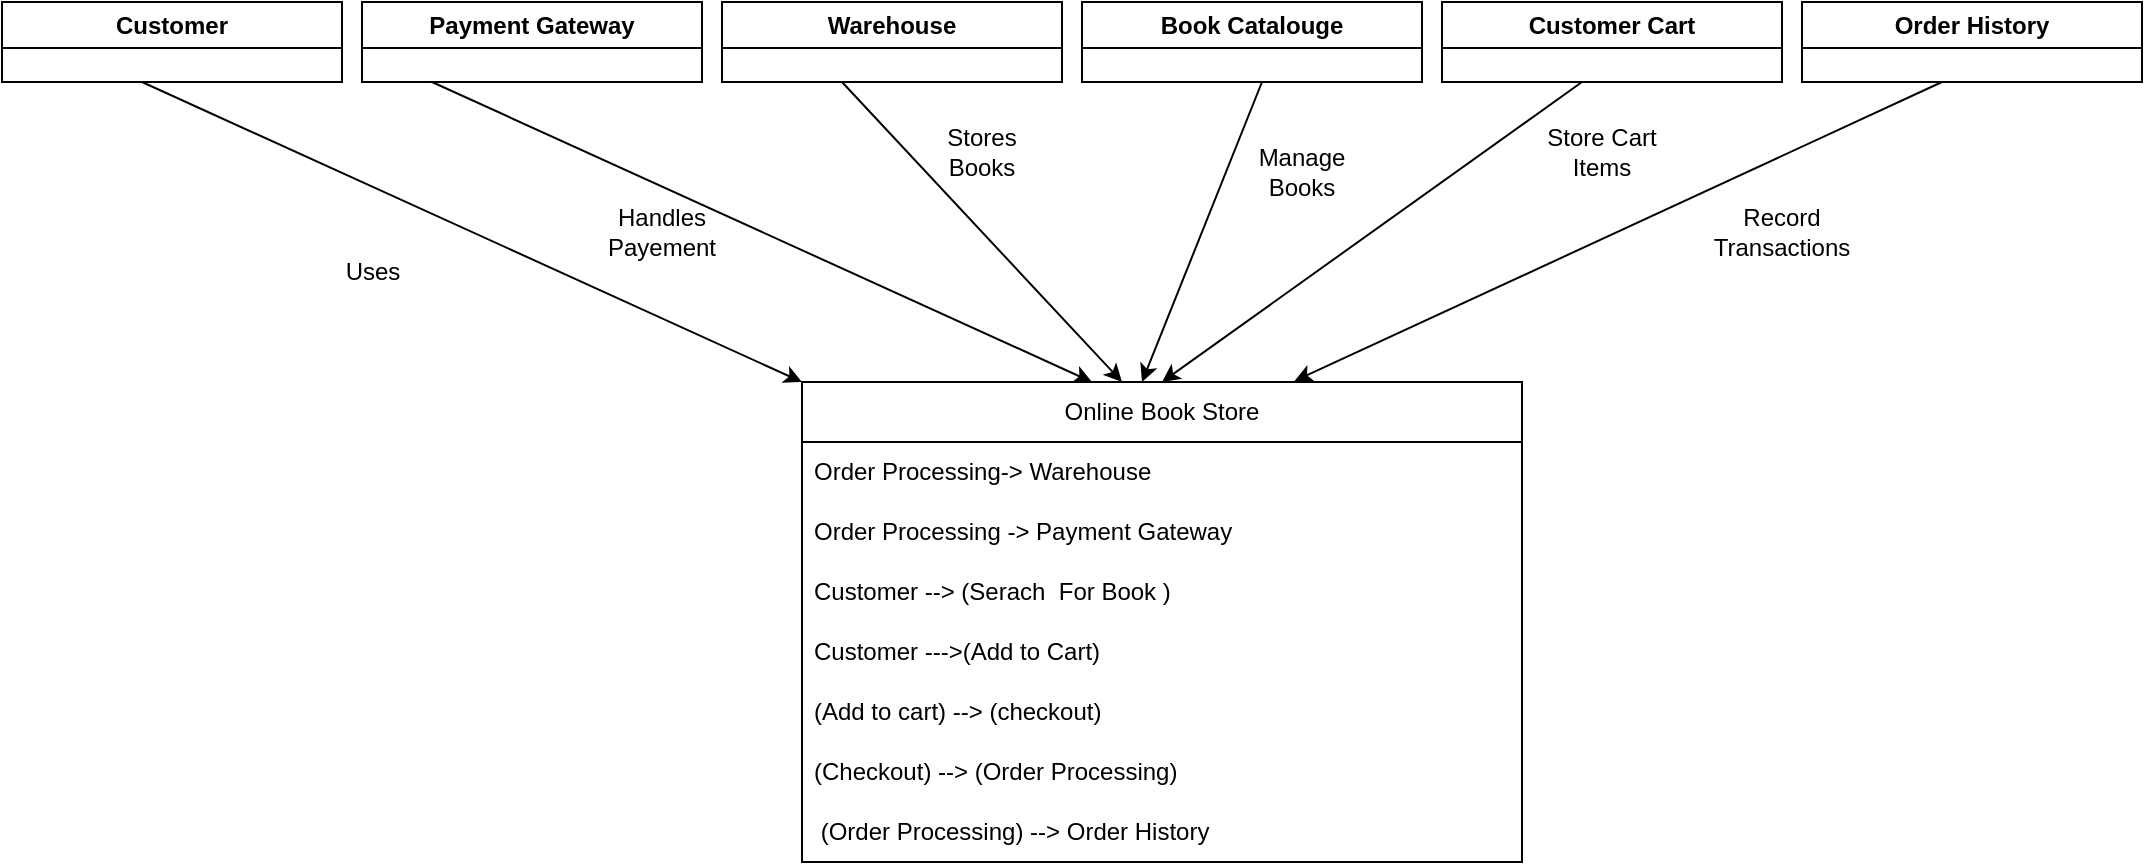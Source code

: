 <mxfile version="21.7.2" type="github">
  <diagram name="Page-1" id="e7e014a7-5840-1c2e-5031-d8a46d1fe8dd">
    <mxGraphModel dx="1489" dy="832" grid="1" gridSize="10" guides="1" tooltips="1" connect="1" arrows="1" fold="1" page="1" pageScale="1" pageWidth="1169" pageHeight="826" background="none" math="0" shadow="0">
      <root>
        <mxCell id="0" />
        <mxCell id="1" parent="0" />
        <mxCell id="bN8ejbelT_9eSDVCJ1QS-51" value="Customer" style="swimlane;whiteSpace=wrap;html=1;" vertex="1" parent="1">
          <mxGeometry x="40" y="110" width="170" height="40" as="geometry" />
        </mxCell>
        <mxCell id="bN8ejbelT_9eSDVCJ1QS-52" value="Payment Gateway" style="swimlane;whiteSpace=wrap;html=1;" vertex="1" parent="1">
          <mxGeometry x="220" y="110" width="170" height="40" as="geometry" />
        </mxCell>
        <mxCell id="bN8ejbelT_9eSDVCJ1QS-54" value="Warehouse" style="swimlane;whiteSpace=wrap;html=1;" vertex="1" parent="1">
          <mxGeometry x="400" y="110" width="170" height="40" as="geometry" />
        </mxCell>
        <mxCell id="bN8ejbelT_9eSDVCJ1QS-55" value="Book Catalouge" style="swimlane;whiteSpace=wrap;html=1;" vertex="1" parent="1">
          <mxGeometry x="580" y="110" width="170" height="40" as="geometry" />
        </mxCell>
        <mxCell id="bN8ejbelT_9eSDVCJ1QS-56" value="Customer Cart" style="swimlane;whiteSpace=wrap;html=1;" vertex="1" parent="1">
          <mxGeometry x="760" y="110" width="170" height="40" as="geometry" />
        </mxCell>
        <mxCell id="bN8ejbelT_9eSDVCJ1QS-57" value="Order History" style="swimlane;whiteSpace=wrap;html=1;" vertex="1" parent="1">
          <mxGeometry x="940" y="110" width="170" height="40" as="geometry" />
        </mxCell>
        <mxCell id="bN8ejbelT_9eSDVCJ1QS-80" value="Online Book Store" style="swimlane;fontStyle=0;childLayout=stackLayout;horizontal=1;startSize=30;horizontalStack=0;resizeParent=1;resizeParentMax=0;resizeLast=0;collapsible=1;marginBottom=0;whiteSpace=wrap;html=1;" vertex="1" parent="1">
          <mxGeometry x="440" y="300" width="360" height="240" as="geometry" />
        </mxCell>
        <mxCell id="bN8ejbelT_9eSDVCJ1QS-81" value="Order Processing-&amp;gt; Warehouse" style="text;strokeColor=none;fillColor=none;align=left;verticalAlign=middle;spacingLeft=4;spacingRight=4;overflow=hidden;points=[[0,0.5],[1,0.5]];portConstraint=eastwest;rotatable=0;whiteSpace=wrap;html=1;" vertex="1" parent="bN8ejbelT_9eSDVCJ1QS-80">
          <mxGeometry y="30" width="360" height="30" as="geometry" />
        </mxCell>
        <mxCell id="bN8ejbelT_9eSDVCJ1QS-82" value="Order Processing -&amp;gt; Payment Gateway" style="text;strokeColor=none;fillColor=none;align=left;verticalAlign=middle;spacingLeft=4;spacingRight=4;overflow=hidden;points=[[0,0.5],[1,0.5]];portConstraint=eastwest;rotatable=0;whiteSpace=wrap;html=1;" vertex="1" parent="bN8ejbelT_9eSDVCJ1QS-80">
          <mxGeometry y="60" width="360" height="30" as="geometry" />
        </mxCell>
        <mxCell id="bN8ejbelT_9eSDVCJ1QS-83" value="Customer --&amp;gt; (Serach&amp;nbsp; For Book )" style="text;strokeColor=none;fillColor=none;align=left;verticalAlign=middle;spacingLeft=4;spacingRight=4;overflow=hidden;points=[[0,0.5],[1,0.5]];portConstraint=eastwest;rotatable=0;whiteSpace=wrap;html=1;" vertex="1" parent="bN8ejbelT_9eSDVCJ1QS-80">
          <mxGeometry y="90" width="360" height="30" as="geometry" />
        </mxCell>
        <mxCell id="bN8ejbelT_9eSDVCJ1QS-94" value="Customer ---&amp;gt;(Add to Cart)" style="text;strokeColor=none;fillColor=none;align=left;verticalAlign=middle;spacingLeft=4;spacingRight=4;overflow=hidden;points=[[0,0.5],[1,0.5]];portConstraint=eastwest;rotatable=0;whiteSpace=wrap;html=1;" vertex="1" parent="bN8ejbelT_9eSDVCJ1QS-80">
          <mxGeometry y="120" width="360" height="30" as="geometry" />
        </mxCell>
        <mxCell id="bN8ejbelT_9eSDVCJ1QS-95" value="(Add to cart) --&amp;gt; (checkout)" style="text;strokeColor=none;fillColor=none;align=left;verticalAlign=middle;spacingLeft=4;spacingRight=4;overflow=hidden;points=[[0,0.5],[1,0.5]];portConstraint=eastwest;rotatable=0;whiteSpace=wrap;html=1;" vertex="1" parent="bN8ejbelT_9eSDVCJ1QS-80">
          <mxGeometry y="150" width="360" height="30" as="geometry" />
        </mxCell>
        <mxCell id="bN8ejbelT_9eSDVCJ1QS-96" value="(Checkout) --&amp;gt; (Order Processing)" style="text;strokeColor=none;fillColor=none;align=left;verticalAlign=middle;spacingLeft=4;spacingRight=4;overflow=hidden;points=[[0,0.5],[1,0.5]];portConstraint=eastwest;rotatable=0;whiteSpace=wrap;html=1;" vertex="1" parent="bN8ejbelT_9eSDVCJ1QS-80">
          <mxGeometry y="180" width="360" height="30" as="geometry" />
        </mxCell>
        <mxCell id="bN8ejbelT_9eSDVCJ1QS-97" value="&amp;nbsp;(Order Processing) --&amp;gt; Order History" style="text;strokeColor=none;fillColor=none;align=left;verticalAlign=middle;spacingLeft=4;spacingRight=4;overflow=hidden;points=[[0,0.5],[1,0.5]];portConstraint=eastwest;rotatable=0;whiteSpace=wrap;html=1;" vertex="1" parent="bN8ejbelT_9eSDVCJ1QS-80">
          <mxGeometry y="210" width="360" height="30" as="geometry" />
        </mxCell>
        <mxCell id="bN8ejbelT_9eSDVCJ1QS-99" value="" style="endArrow=classic;html=1;rounded=0;entryX=0;entryY=0;entryDx=0;entryDy=0;" edge="1" parent="1" target="bN8ejbelT_9eSDVCJ1QS-80">
          <mxGeometry width="50" height="50" relative="1" as="geometry">
            <mxPoint x="110" y="150" as="sourcePoint" />
            <mxPoint x="270" y="420" as="targetPoint" />
          </mxGeometry>
        </mxCell>
        <mxCell id="bN8ejbelT_9eSDVCJ1QS-101" value="Uses" style="text;html=1;align=center;verticalAlign=middle;resizable=0;points=[];autosize=1;strokeColor=none;fillColor=none;" vertex="1" parent="1">
          <mxGeometry x="200" y="230" width="50" height="30" as="geometry" />
        </mxCell>
        <mxCell id="bN8ejbelT_9eSDVCJ1QS-103" value="" style="endArrow=classic;html=1;rounded=0;entryX=0;entryY=0;entryDx=0;entryDy=0;" edge="1" parent="1">
          <mxGeometry width="50" height="50" relative="1" as="geometry">
            <mxPoint x="255" y="150" as="sourcePoint" />
            <mxPoint x="585" y="300" as="targetPoint" />
          </mxGeometry>
        </mxCell>
        <mxCell id="bN8ejbelT_9eSDVCJ1QS-104" value="Handles Payement" style="text;strokeColor=none;align=center;fillColor=none;html=1;verticalAlign=middle;whiteSpace=wrap;rounded=0;" vertex="1" parent="1">
          <mxGeometry x="340" y="210" width="60" height="30" as="geometry" />
        </mxCell>
        <mxCell id="bN8ejbelT_9eSDVCJ1QS-108" value="" style="endArrow=classic;html=1;rounded=0;" edge="1" parent="1">
          <mxGeometry width="50" height="50" relative="1" as="geometry">
            <mxPoint x="460" y="150" as="sourcePoint" />
            <mxPoint x="600" y="300" as="targetPoint" />
          </mxGeometry>
        </mxCell>
        <mxCell id="bN8ejbelT_9eSDVCJ1QS-109" value="Stores Books" style="text;strokeColor=none;align=center;fillColor=none;html=1;verticalAlign=middle;whiteSpace=wrap;rounded=0;" vertex="1" parent="1">
          <mxGeometry x="500" y="170" width="60" height="30" as="geometry" />
        </mxCell>
        <mxCell id="bN8ejbelT_9eSDVCJ1QS-110" value="" style="endArrow=classic;html=1;rounded=0;" edge="1" parent="1">
          <mxGeometry width="50" height="50" relative="1" as="geometry">
            <mxPoint x="670" y="150" as="sourcePoint" />
            <mxPoint x="610" y="300" as="targetPoint" />
          </mxGeometry>
        </mxCell>
        <mxCell id="bN8ejbelT_9eSDVCJ1QS-111" value="Manage Books" style="text;strokeColor=none;align=center;fillColor=none;html=1;verticalAlign=middle;whiteSpace=wrap;rounded=0;" vertex="1" parent="1">
          <mxGeometry x="660" y="180" width="60" height="30" as="geometry" />
        </mxCell>
        <mxCell id="bN8ejbelT_9eSDVCJ1QS-112" value="" style="endArrow=classic;html=1;rounded=0;entryX=0.5;entryY=0;entryDx=0;entryDy=0;" edge="1" parent="1" target="bN8ejbelT_9eSDVCJ1QS-80">
          <mxGeometry width="50" height="50" relative="1" as="geometry">
            <mxPoint x="830" y="150" as="sourcePoint" />
            <mxPoint x="640" y="290" as="targetPoint" />
          </mxGeometry>
        </mxCell>
        <mxCell id="bN8ejbelT_9eSDVCJ1QS-113" value="Store Cart Items" style="text;strokeColor=none;align=center;fillColor=none;html=1;verticalAlign=middle;whiteSpace=wrap;rounded=0;" vertex="1" parent="1">
          <mxGeometry x="810" y="170" width="60" height="30" as="geometry" />
        </mxCell>
        <mxCell id="bN8ejbelT_9eSDVCJ1QS-116" value="" style="endArrow=classic;html=1;rounded=0;entryX=0.684;entryY=-0.002;entryDx=0;entryDy=0;entryPerimeter=0;" edge="1" parent="1" target="bN8ejbelT_9eSDVCJ1QS-80">
          <mxGeometry width="50" height="50" relative="1" as="geometry">
            <mxPoint x="1010" y="150" as="sourcePoint" />
            <mxPoint x="800" y="300" as="targetPoint" />
          </mxGeometry>
        </mxCell>
        <mxCell id="bN8ejbelT_9eSDVCJ1QS-117" value="Record Transactions" style="text;strokeColor=none;align=center;fillColor=none;html=1;verticalAlign=middle;whiteSpace=wrap;rounded=0;" vertex="1" parent="1">
          <mxGeometry x="900" y="210" width="60" height="30" as="geometry" />
        </mxCell>
      </root>
    </mxGraphModel>
  </diagram>
</mxfile>
